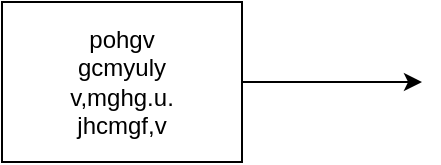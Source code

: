 <mxfile>
    <diagram id="PbHdkVLojX074pkEfLMW" name="Page-1">
        <mxGraphModel dx="1116" dy="425" grid="1" gridSize="10" guides="1" tooltips="1" connect="1" arrows="1" fold="1" page="1" pageScale="1" pageWidth="850" pageHeight="1100" math="0" shadow="0">
            <root>
                <mxCell id="0"/>
                <mxCell id="1" parent="0"/>
                <mxCell id="3" style="edgeStyle=none;html=1;exitX=1;exitY=0.5;exitDx=0;exitDy=0;" edge="1" parent="1" source="2">
                    <mxGeometry relative="1" as="geometry">
                        <mxPoint x="570" y="180" as="targetPoint"/>
                    </mxGeometry>
                </mxCell>
                <mxCell id="2" value="pohgv&lt;br&gt;gcmyuly&lt;br&gt;v,mghg.u.&lt;br&gt;jhcmgf,v&lt;br&gt;" style="whiteSpace=wrap;html=1;" vertex="1" parent="1">
                    <mxGeometry x="360" y="140" width="120" height="80" as="geometry"/>
                </mxCell>
            </root>
        </mxGraphModel>
    </diagram>
</mxfile>
